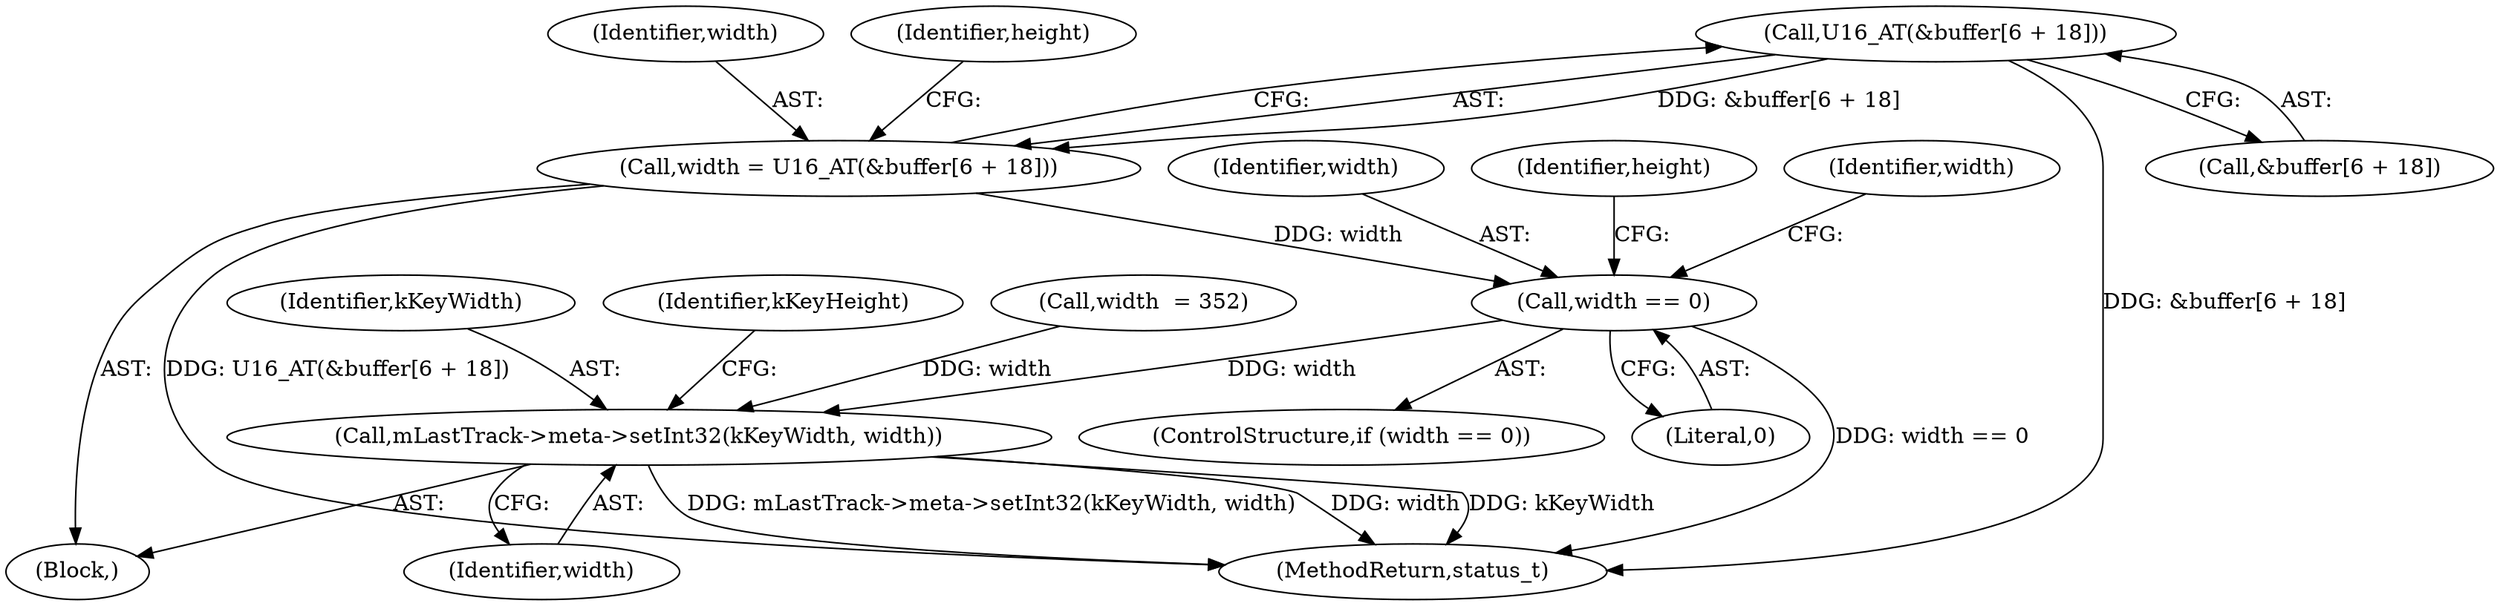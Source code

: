digraph "0_Android_6fe85f7e15203e48df2cc3e8e1c4bc6ad49dc968@array" {
"1001665" [label="(Call,U16_AT(&buffer[6 + 18]))"];
"1001663" [label="(Call,width = U16_AT(&buffer[6 + 18]))"];
"1001683" [label="(Call,width == 0)"];
"1001709" [label="(Call,mLastTrack->meta->setInt32(kKeyWidth, width))"];
"1001684" [label="(Identifier,width)"];
"1001683" [label="(Call,width == 0)"];
"1001710" [label="(Identifier,kKeyWidth)"];
"1001685" [label="(Literal,0)"];
"1001691" [label="(Identifier,height)"];
"1001713" [label="(Identifier,kKeyHeight)"];
"1001663" [label="(Call,width = U16_AT(&buffer[6 + 18]))"];
"1001686" [label="(Call,width  = 352)"];
"1001666" [label="(Call,&buffer[6 + 18])"];
"1001665" [label="(Call,U16_AT(&buffer[6 + 18]))"];
"1001711" [label="(Identifier,width)"];
"1001709" [label="(Call,mLastTrack->meta->setInt32(kKeyWidth, width))"];
"1001687" [label="(Identifier,width)"];
"1002931" [label="(MethodReturn,status_t)"];
"1001625" [label="(Block,)"];
"1001664" [label="(Identifier,width)"];
"1001682" [label="(ControlStructure,if (width == 0))"];
"1001674" [label="(Identifier,height)"];
"1001665" -> "1001663"  [label="AST: "];
"1001665" -> "1001666"  [label="CFG: "];
"1001666" -> "1001665"  [label="AST: "];
"1001663" -> "1001665"  [label="CFG: "];
"1001665" -> "1002931"  [label="DDG: &buffer[6 + 18]"];
"1001665" -> "1001663"  [label="DDG: &buffer[6 + 18]"];
"1001663" -> "1001625"  [label="AST: "];
"1001664" -> "1001663"  [label="AST: "];
"1001674" -> "1001663"  [label="CFG: "];
"1001663" -> "1002931"  [label="DDG: U16_AT(&buffer[6 + 18])"];
"1001663" -> "1001683"  [label="DDG: width"];
"1001683" -> "1001682"  [label="AST: "];
"1001683" -> "1001685"  [label="CFG: "];
"1001684" -> "1001683"  [label="AST: "];
"1001685" -> "1001683"  [label="AST: "];
"1001687" -> "1001683"  [label="CFG: "];
"1001691" -> "1001683"  [label="CFG: "];
"1001683" -> "1002931"  [label="DDG: width == 0"];
"1001683" -> "1001709"  [label="DDG: width"];
"1001709" -> "1001625"  [label="AST: "];
"1001709" -> "1001711"  [label="CFG: "];
"1001710" -> "1001709"  [label="AST: "];
"1001711" -> "1001709"  [label="AST: "];
"1001713" -> "1001709"  [label="CFG: "];
"1001709" -> "1002931"  [label="DDG: mLastTrack->meta->setInt32(kKeyWidth, width)"];
"1001709" -> "1002931"  [label="DDG: width"];
"1001709" -> "1002931"  [label="DDG: kKeyWidth"];
"1001686" -> "1001709"  [label="DDG: width"];
}
